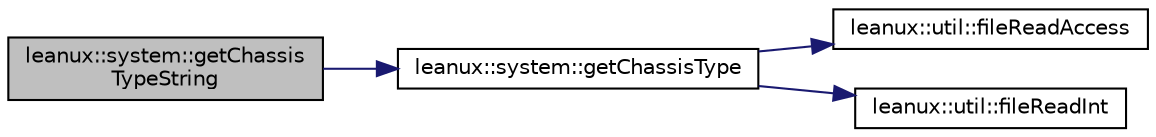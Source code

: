 digraph "leanux::system::getChassisTypeString"
{
 // LATEX_PDF_SIZE
  bgcolor="transparent";
  edge [fontname="Helvetica",fontsize="10",labelfontname="Helvetica",labelfontsize="10"];
  node [fontname="Helvetica",fontsize="10",shape=record];
  rankdir="LR";
  Node1 [label="leanux::system::getChassis\lTypeString",height=0.2,width=0.4,color="black", fillcolor="grey75", style="filled", fontcolor="black",tooltip="Get the system chassis type as a std::string."];
  Node1 -> Node2 [color="midnightblue",fontsize="10",style="solid",fontname="Helvetica"];
  Node2 [label="leanux::system::getChassisType",height=0.2,width=0.4,color="black",URL="$namespaceleanux_1_1system.html#a1ab19aa4db47eac1c96cd0f456475fbc",tooltip="Get the system chassis type."];
  Node2 -> Node3 [color="midnightblue",fontsize="10",style="solid",fontname="Helvetica"];
  Node3 [label="leanux::util::fileReadAccess",height=0.2,width=0.4,color="black",URL="$namespaceleanux_1_1util.html#a6421ca2c46c56eebe1a486c6a498ce7d",tooltip="Test if a file exists and can be read."];
  Node2 -> Node4 [color="midnightblue",fontsize="10",style="solid",fontname="Helvetica"];
  Node4 [label="leanux::util::fileReadInt",height=0.2,width=0.4,color="black",URL="$namespaceleanux_1_1util.html#aff0a888cebf58e4cf942fc3dc681aac8",tooltip="read the first data in the file as a string representation of a signed int."];
}
